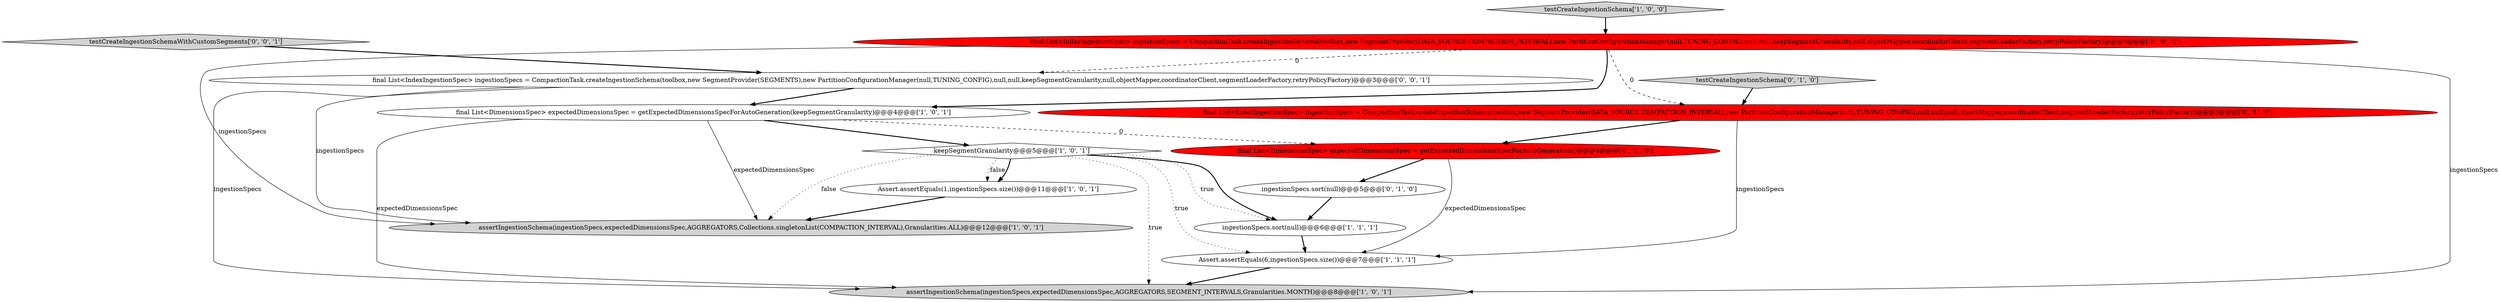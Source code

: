 digraph {
1 [style = filled, label = "assertIngestionSchema(ingestionSpecs,expectedDimensionsSpec,AGGREGATORS,SEGMENT_INTERVALS,Granularities.MONTH)@@@8@@@['1', '0', '1']", fillcolor = lightgray, shape = ellipse image = "AAA0AAABBB1BBB"];
7 [style = filled, label = "final List<DimensionsSpec> expectedDimensionsSpec = getExpectedDimensionsSpecForAutoGeneration(keepSegmentGranularity)@@@4@@@['1', '0', '1']", fillcolor = white, shape = ellipse image = "AAA0AAABBB1BBB"];
12 [style = filled, label = "testCreateIngestionSchema['0', '1', '0']", fillcolor = lightgray, shape = diamond image = "AAA0AAABBB2BBB"];
13 [style = filled, label = "final List<IndexIngestionSpec> ingestionSpecs = CompactionTask.createIngestionSchema(toolbox,new SegmentProvider(SEGMENTS),new PartitionConfigurationManager(null,TUNING_CONFIG),null,null,keepSegmentGranularity,null,objectMapper,coordinatorClient,segmentLoaderFactory,retryPolicyFactory)@@@3@@@['0', '0', '1']", fillcolor = white, shape = ellipse image = "AAA0AAABBB3BBB"];
5 [style = filled, label = "assertIngestionSchema(ingestionSpecs,expectedDimensionsSpec,AGGREGATORS,Collections.singletonList(COMPACTION_INTERVAL),Granularities.ALL)@@@12@@@['1', '0', '1']", fillcolor = lightgray, shape = ellipse image = "AAA0AAABBB1BBB"];
6 [style = filled, label = "final List<IndexIngestionSpec> ingestionSpecs = CompactionTask.createIngestionSchema(toolbox,new SegmentProvider(DATA_SOURCE,COMPACTION_INTERVAL),new PartitionConfigurationManager(null,TUNING_CONFIG),null,null,keepSegmentGranularity,null,objectMapper,coordinatorClient,segmentLoaderFactory,retryPolicyFactory)@@@3@@@['1', '0', '0']", fillcolor = red, shape = ellipse image = "AAA1AAABBB1BBB"];
3 [style = filled, label = "testCreateIngestionSchema['1', '0', '0']", fillcolor = lightgray, shape = diamond image = "AAA0AAABBB1BBB"];
9 [style = filled, label = "final List<IndexIngestionSpec> ingestionSpecs = CompactionTask.createIngestionSchema(toolbox,new SegmentProvider(DATA_SOURCE,COMPACTION_INTERVAL),new PartitionConfigurationManager(null,TUNING_CONFIG),null,null,null,objectMapper,coordinatorClient,segmentLoaderFactory,retryPolicyFactory)@@@3@@@['0', '1', '0']", fillcolor = red, shape = ellipse image = "AAA1AAABBB2BBB"];
4 [style = filled, label = "Assert.assertEquals(6,ingestionSpecs.size())@@@7@@@['1', '1', '1']", fillcolor = white, shape = ellipse image = "AAA0AAABBB1BBB"];
10 [style = filled, label = "final List<DimensionsSpec> expectedDimensionsSpec = getExpectedDimensionsSpecForAutoGeneration()@@@4@@@['0', '1', '0']", fillcolor = red, shape = ellipse image = "AAA1AAABBB2BBB"];
2 [style = filled, label = "ingestionSpecs.sort(null)@@@6@@@['1', '1', '1']", fillcolor = white, shape = ellipse image = "AAA0AAABBB1BBB"];
14 [style = filled, label = "testCreateIngestionSchemaWithCustomSegments['0', '0', '1']", fillcolor = lightgray, shape = diamond image = "AAA0AAABBB3BBB"];
11 [style = filled, label = "ingestionSpecs.sort(null)@@@5@@@['0', '1', '0']", fillcolor = white, shape = ellipse image = "AAA0AAABBB2BBB"];
8 [style = filled, label = "Assert.assertEquals(1,ingestionSpecs.size())@@@11@@@['1', '0', '1']", fillcolor = white, shape = ellipse image = "AAA0AAABBB1BBB"];
0 [style = filled, label = "keepSegmentGranularity@@@5@@@['1', '0', '1']", fillcolor = white, shape = diamond image = "AAA0AAABBB1BBB"];
0->8 [style = dotted, label="false"];
6->5 [style = solid, label="ingestionSpecs"];
10->4 [style = solid, label="expectedDimensionsSpec"];
0->2 [style = bold, label=""];
0->4 [style = dotted, label="true"];
6->9 [style = dashed, label="0"];
9->4 [style = solid, label="ingestionSpecs"];
3->6 [style = bold, label=""];
7->0 [style = bold, label=""];
9->10 [style = bold, label=""];
12->9 [style = bold, label=""];
2->4 [style = bold, label=""];
11->2 [style = bold, label=""];
6->1 [style = solid, label="ingestionSpecs"];
7->5 [style = solid, label="expectedDimensionsSpec"];
13->1 [style = solid, label="ingestionSpecs"];
6->13 [style = dashed, label="0"];
8->5 [style = bold, label=""];
13->7 [style = bold, label=""];
0->8 [style = bold, label=""];
0->5 [style = dotted, label="false"];
13->5 [style = solid, label="ingestionSpecs"];
7->10 [style = dashed, label="0"];
4->1 [style = bold, label=""];
7->1 [style = solid, label="expectedDimensionsSpec"];
14->13 [style = bold, label=""];
0->2 [style = dotted, label="true"];
6->7 [style = bold, label=""];
0->1 [style = dotted, label="true"];
10->11 [style = bold, label=""];
}

